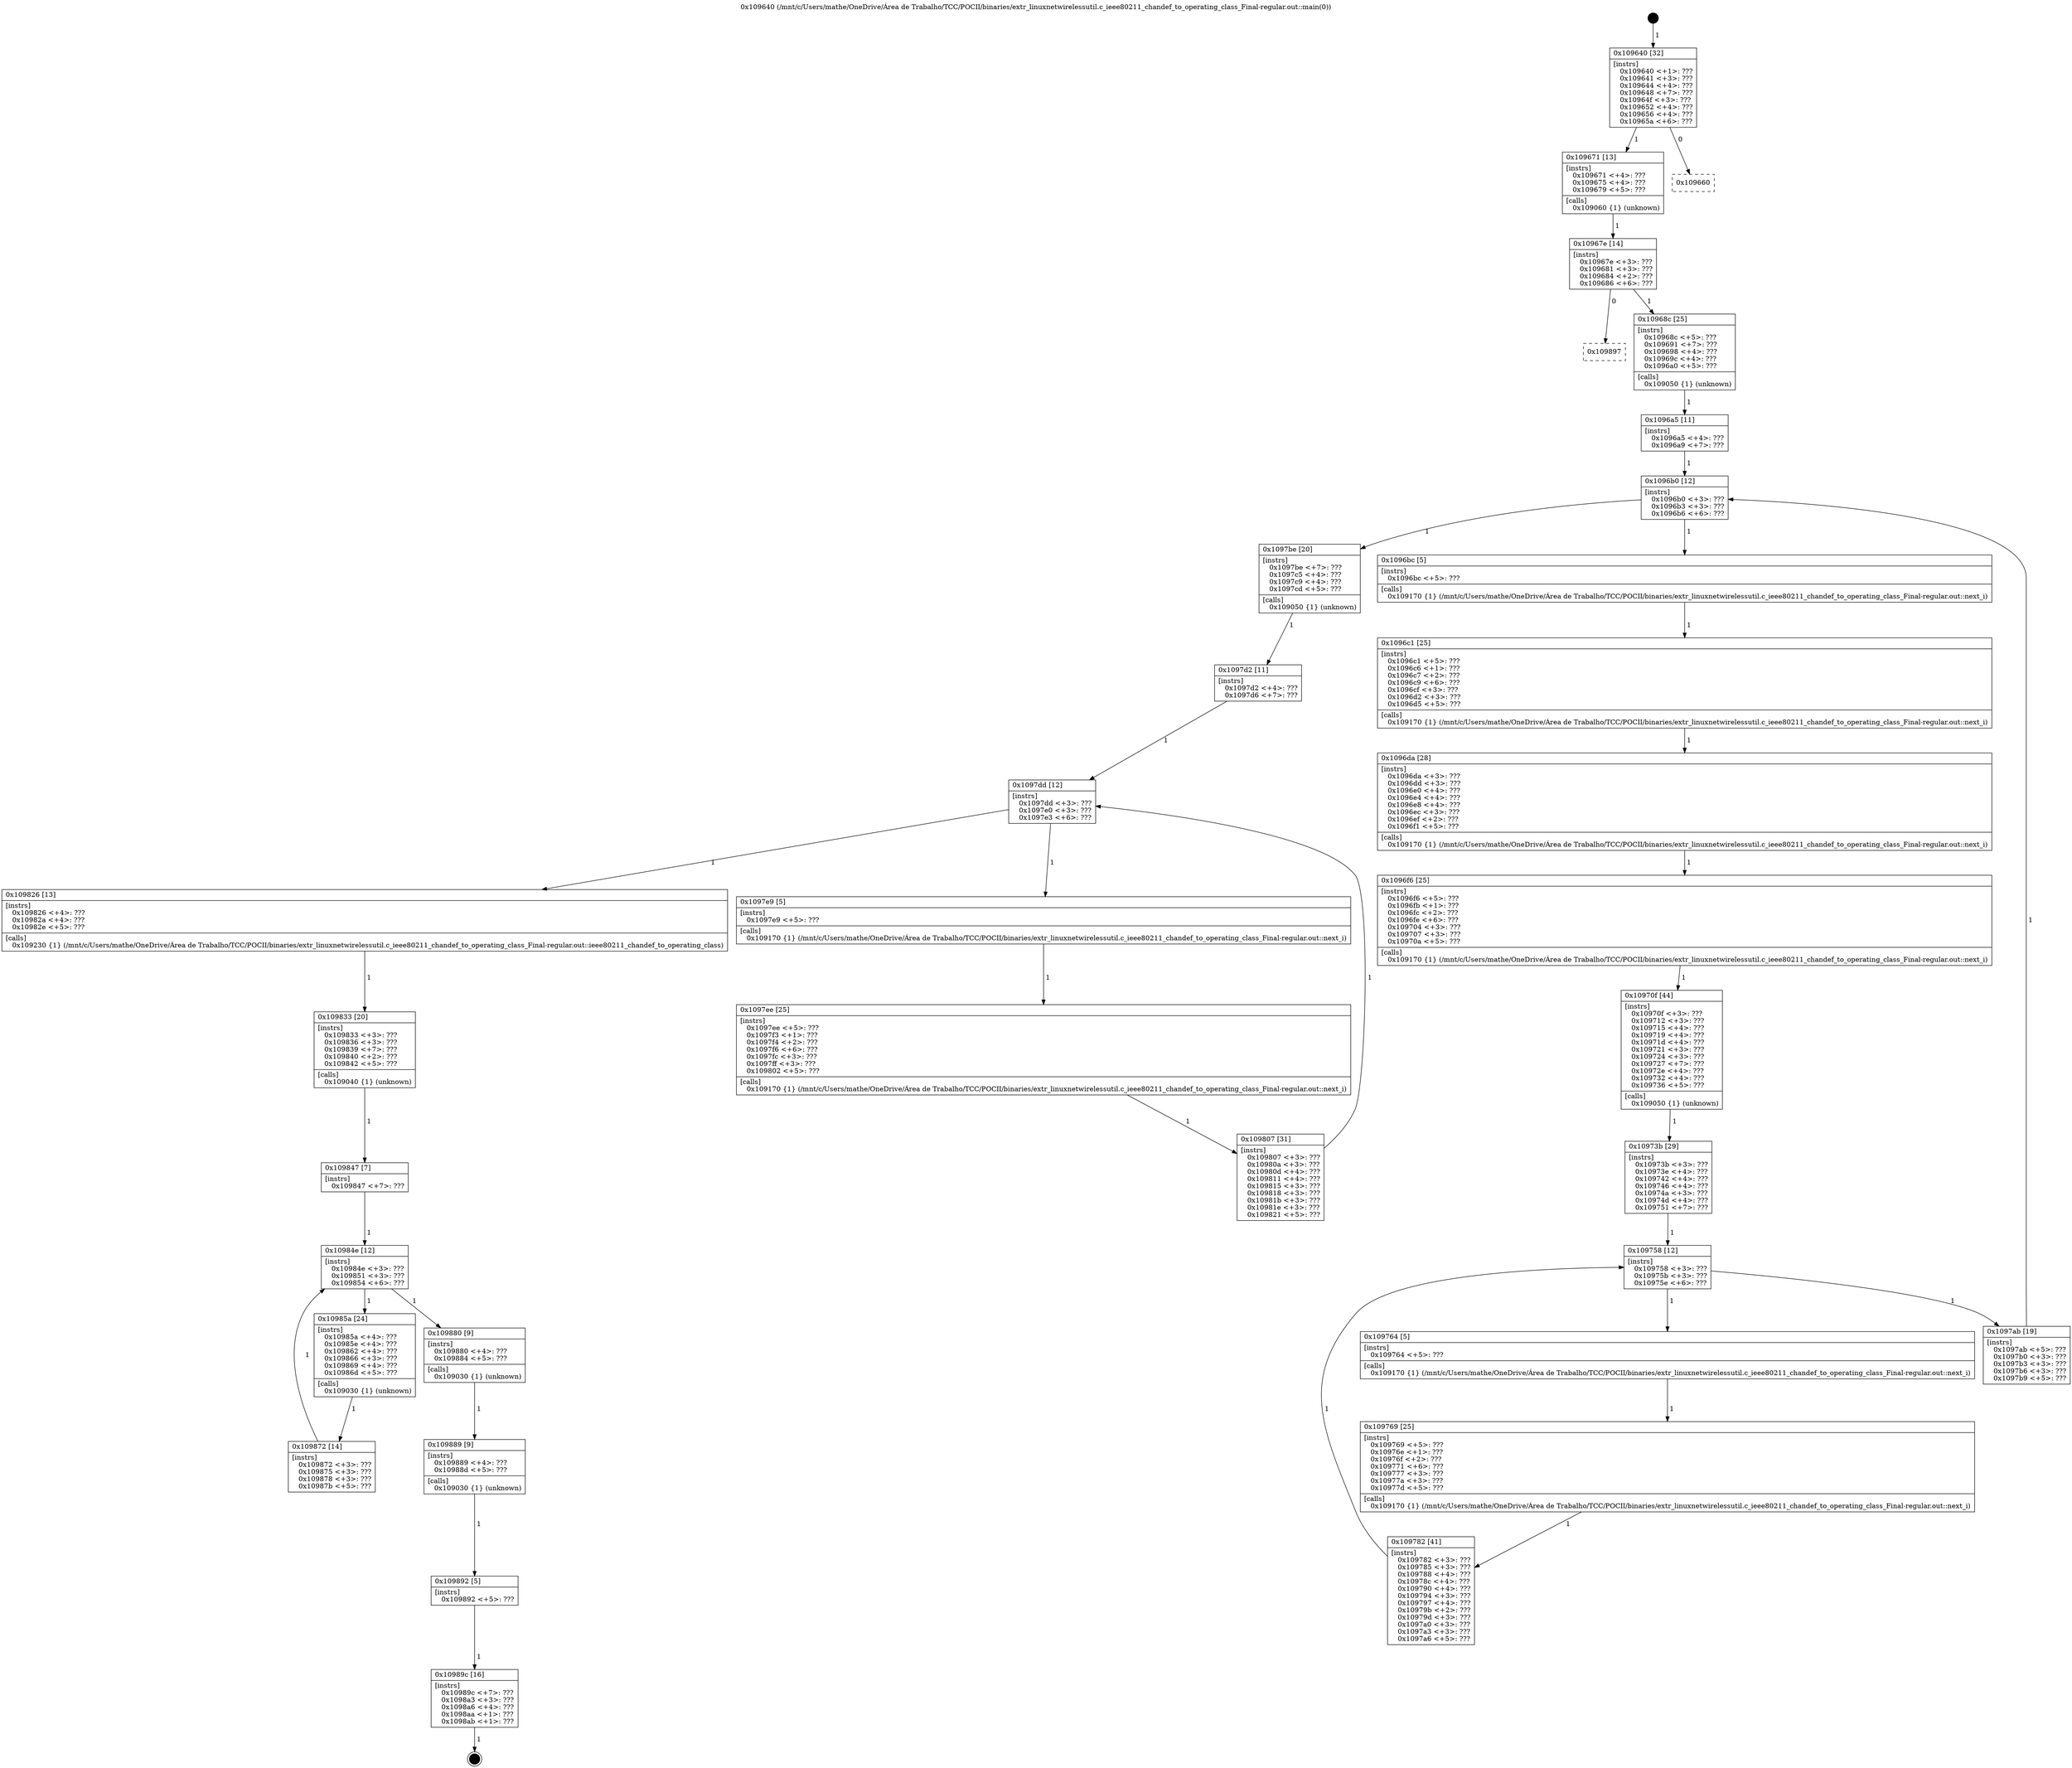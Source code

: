 digraph "0x109640" {
  label = "0x109640 (/mnt/c/Users/mathe/OneDrive/Área de Trabalho/TCC/POCII/binaries/extr_linuxnetwirelessutil.c_ieee80211_chandef_to_operating_class_Final-regular.out::main(0))"
  labelloc = "t"
  node[shape=record]

  Entry [label="",width=0.3,height=0.3,shape=circle,fillcolor=black,style=filled]
  "0x109640" [label="{
     0x109640 [32]\l
     | [instrs]\l
     &nbsp;&nbsp;0x109640 \<+1\>: ???\l
     &nbsp;&nbsp;0x109641 \<+3\>: ???\l
     &nbsp;&nbsp;0x109644 \<+4\>: ???\l
     &nbsp;&nbsp;0x109648 \<+7\>: ???\l
     &nbsp;&nbsp;0x10964f \<+3\>: ???\l
     &nbsp;&nbsp;0x109652 \<+4\>: ???\l
     &nbsp;&nbsp;0x109656 \<+4\>: ???\l
     &nbsp;&nbsp;0x10965a \<+6\>: ???\l
  }"]
  "0x109671" [label="{
     0x109671 [13]\l
     | [instrs]\l
     &nbsp;&nbsp;0x109671 \<+4\>: ???\l
     &nbsp;&nbsp;0x109675 \<+4\>: ???\l
     &nbsp;&nbsp;0x109679 \<+5\>: ???\l
     | [calls]\l
     &nbsp;&nbsp;0x109060 \{1\} (unknown)\l
  }"]
  "0x109660" [label="{
     0x109660\l
  }", style=dashed]
  "0x10967e" [label="{
     0x10967e [14]\l
     | [instrs]\l
     &nbsp;&nbsp;0x10967e \<+3\>: ???\l
     &nbsp;&nbsp;0x109681 \<+3\>: ???\l
     &nbsp;&nbsp;0x109684 \<+2\>: ???\l
     &nbsp;&nbsp;0x109686 \<+6\>: ???\l
  }"]
  "0x109897" [label="{
     0x109897\l
  }", style=dashed]
  "0x10968c" [label="{
     0x10968c [25]\l
     | [instrs]\l
     &nbsp;&nbsp;0x10968c \<+5\>: ???\l
     &nbsp;&nbsp;0x109691 \<+7\>: ???\l
     &nbsp;&nbsp;0x109698 \<+4\>: ???\l
     &nbsp;&nbsp;0x10969c \<+4\>: ???\l
     &nbsp;&nbsp;0x1096a0 \<+5\>: ???\l
     | [calls]\l
     &nbsp;&nbsp;0x109050 \{1\} (unknown)\l
  }"]
  Exit [label="",width=0.3,height=0.3,shape=circle,fillcolor=black,style=filled,peripheries=2]
  "0x1096b0" [label="{
     0x1096b0 [12]\l
     | [instrs]\l
     &nbsp;&nbsp;0x1096b0 \<+3\>: ???\l
     &nbsp;&nbsp;0x1096b3 \<+3\>: ???\l
     &nbsp;&nbsp;0x1096b6 \<+6\>: ???\l
  }"]
  "0x1097be" [label="{
     0x1097be [20]\l
     | [instrs]\l
     &nbsp;&nbsp;0x1097be \<+7\>: ???\l
     &nbsp;&nbsp;0x1097c5 \<+4\>: ???\l
     &nbsp;&nbsp;0x1097c9 \<+4\>: ???\l
     &nbsp;&nbsp;0x1097cd \<+5\>: ???\l
     | [calls]\l
     &nbsp;&nbsp;0x109050 \{1\} (unknown)\l
  }"]
  "0x1096bc" [label="{
     0x1096bc [5]\l
     | [instrs]\l
     &nbsp;&nbsp;0x1096bc \<+5\>: ???\l
     | [calls]\l
     &nbsp;&nbsp;0x109170 \{1\} (/mnt/c/Users/mathe/OneDrive/Área de Trabalho/TCC/POCII/binaries/extr_linuxnetwirelessutil.c_ieee80211_chandef_to_operating_class_Final-regular.out::next_i)\l
  }"]
  "0x1096c1" [label="{
     0x1096c1 [25]\l
     | [instrs]\l
     &nbsp;&nbsp;0x1096c1 \<+5\>: ???\l
     &nbsp;&nbsp;0x1096c6 \<+1\>: ???\l
     &nbsp;&nbsp;0x1096c7 \<+2\>: ???\l
     &nbsp;&nbsp;0x1096c9 \<+6\>: ???\l
     &nbsp;&nbsp;0x1096cf \<+3\>: ???\l
     &nbsp;&nbsp;0x1096d2 \<+3\>: ???\l
     &nbsp;&nbsp;0x1096d5 \<+5\>: ???\l
     | [calls]\l
     &nbsp;&nbsp;0x109170 \{1\} (/mnt/c/Users/mathe/OneDrive/Área de Trabalho/TCC/POCII/binaries/extr_linuxnetwirelessutil.c_ieee80211_chandef_to_operating_class_Final-regular.out::next_i)\l
  }"]
  "0x1096da" [label="{
     0x1096da [28]\l
     | [instrs]\l
     &nbsp;&nbsp;0x1096da \<+3\>: ???\l
     &nbsp;&nbsp;0x1096dd \<+3\>: ???\l
     &nbsp;&nbsp;0x1096e0 \<+4\>: ???\l
     &nbsp;&nbsp;0x1096e4 \<+4\>: ???\l
     &nbsp;&nbsp;0x1096e8 \<+4\>: ???\l
     &nbsp;&nbsp;0x1096ec \<+3\>: ???\l
     &nbsp;&nbsp;0x1096ef \<+2\>: ???\l
     &nbsp;&nbsp;0x1096f1 \<+5\>: ???\l
     | [calls]\l
     &nbsp;&nbsp;0x109170 \{1\} (/mnt/c/Users/mathe/OneDrive/Área de Trabalho/TCC/POCII/binaries/extr_linuxnetwirelessutil.c_ieee80211_chandef_to_operating_class_Final-regular.out::next_i)\l
  }"]
  "0x1096f6" [label="{
     0x1096f6 [25]\l
     | [instrs]\l
     &nbsp;&nbsp;0x1096f6 \<+5\>: ???\l
     &nbsp;&nbsp;0x1096fb \<+1\>: ???\l
     &nbsp;&nbsp;0x1096fc \<+2\>: ???\l
     &nbsp;&nbsp;0x1096fe \<+6\>: ???\l
     &nbsp;&nbsp;0x109704 \<+3\>: ???\l
     &nbsp;&nbsp;0x109707 \<+3\>: ???\l
     &nbsp;&nbsp;0x10970a \<+5\>: ???\l
     | [calls]\l
     &nbsp;&nbsp;0x109170 \{1\} (/mnt/c/Users/mathe/OneDrive/Área de Trabalho/TCC/POCII/binaries/extr_linuxnetwirelessutil.c_ieee80211_chandef_to_operating_class_Final-regular.out::next_i)\l
  }"]
  "0x10970f" [label="{
     0x10970f [44]\l
     | [instrs]\l
     &nbsp;&nbsp;0x10970f \<+3\>: ???\l
     &nbsp;&nbsp;0x109712 \<+3\>: ???\l
     &nbsp;&nbsp;0x109715 \<+4\>: ???\l
     &nbsp;&nbsp;0x109719 \<+4\>: ???\l
     &nbsp;&nbsp;0x10971d \<+4\>: ???\l
     &nbsp;&nbsp;0x109721 \<+3\>: ???\l
     &nbsp;&nbsp;0x109724 \<+3\>: ???\l
     &nbsp;&nbsp;0x109727 \<+7\>: ???\l
     &nbsp;&nbsp;0x10972e \<+4\>: ???\l
     &nbsp;&nbsp;0x109732 \<+4\>: ???\l
     &nbsp;&nbsp;0x109736 \<+5\>: ???\l
     | [calls]\l
     &nbsp;&nbsp;0x109050 \{1\} (unknown)\l
  }"]
  "0x109758" [label="{
     0x109758 [12]\l
     | [instrs]\l
     &nbsp;&nbsp;0x109758 \<+3\>: ???\l
     &nbsp;&nbsp;0x10975b \<+3\>: ???\l
     &nbsp;&nbsp;0x10975e \<+6\>: ???\l
  }"]
  "0x1097ab" [label="{
     0x1097ab [19]\l
     | [instrs]\l
     &nbsp;&nbsp;0x1097ab \<+5\>: ???\l
     &nbsp;&nbsp;0x1097b0 \<+3\>: ???\l
     &nbsp;&nbsp;0x1097b3 \<+3\>: ???\l
     &nbsp;&nbsp;0x1097b6 \<+3\>: ???\l
     &nbsp;&nbsp;0x1097b9 \<+5\>: ???\l
  }"]
  "0x109764" [label="{
     0x109764 [5]\l
     | [instrs]\l
     &nbsp;&nbsp;0x109764 \<+5\>: ???\l
     | [calls]\l
     &nbsp;&nbsp;0x109170 \{1\} (/mnt/c/Users/mathe/OneDrive/Área de Trabalho/TCC/POCII/binaries/extr_linuxnetwirelessutil.c_ieee80211_chandef_to_operating_class_Final-regular.out::next_i)\l
  }"]
  "0x109769" [label="{
     0x109769 [25]\l
     | [instrs]\l
     &nbsp;&nbsp;0x109769 \<+5\>: ???\l
     &nbsp;&nbsp;0x10976e \<+1\>: ???\l
     &nbsp;&nbsp;0x10976f \<+2\>: ???\l
     &nbsp;&nbsp;0x109771 \<+6\>: ???\l
     &nbsp;&nbsp;0x109777 \<+3\>: ???\l
     &nbsp;&nbsp;0x10977a \<+3\>: ???\l
     &nbsp;&nbsp;0x10977d \<+5\>: ???\l
     | [calls]\l
     &nbsp;&nbsp;0x109170 \{1\} (/mnt/c/Users/mathe/OneDrive/Área de Trabalho/TCC/POCII/binaries/extr_linuxnetwirelessutil.c_ieee80211_chandef_to_operating_class_Final-regular.out::next_i)\l
  }"]
  "0x109782" [label="{
     0x109782 [41]\l
     | [instrs]\l
     &nbsp;&nbsp;0x109782 \<+3\>: ???\l
     &nbsp;&nbsp;0x109785 \<+3\>: ???\l
     &nbsp;&nbsp;0x109788 \<+4\>: ???\l
     &nbsp;&nbsp;0x10978c \<+4\>: ???\l
     &nbsp;&nbsp;0x109790 \<+4\>: ???\l
     &nbsp;&nbsp;0x109794 \<+3\>: ???\l
     &nbsp;&nbsp;0x109797 \<+4\>: ???\l
     &nbsp;&nbsp;0x10979b \<+2\>: ???\l
     &nbsp;&nbsp;0x10979d \<+3\>: ???\l
     &nbsp;&nbsp;0x1097a0 \<+3\>: ???\l
     &nbsp;&nbsp;0x1097a3 \<+3\>: ???\l
     &nbsp;&nbsp;0x1097a6 \<+5\>: ???\l
  }"]
  "0x10973b" [label="{
     0x10973b [29]\l
     | [instrs]\l
     &nbsp;&nbsp;0x10973b \<+3\>: ???\l
     &nbsp;&nbsp;0x10973e \<+4\>: ???\l
     &nbsp;&nbsp;0x109742 \<+4\>: ???\l
     &nbsp;&nbsp;0x109746 \<+4\>: ???\l
     &nbsp;&nbsp;0x10974a \<+3\>: ???\l
     &nbsp;&nbsp;0x10974d \<+4\>: ???\l
     &nbsp;&nbsp;0x109751 \<+7\>: ???\l
  }"]
  "0x10989c" [label="{
     0x10989c [16]\l
     | [instrs]\l
     &nbsp;&nbsp;0x10989c \<+7\>: ???\l
     &nbsp;&nbsp;0x1098a3 \<+3\>: ???\l
     &nbsp;&nbsp;0x1098a6 \<+4\>: ???\l
     &nbsp;&nbsp;0x1098aa \<+1\>: ???\l
     &nbsp;&nbsp;0x1098ab \<+1\>: ???\l
  }"]
  "0x1096a5" [label="{
     0x1096a5 [11]\l
     | [instrs]\l
     &nbsp;&nbsp;0x1096a5 \<+4\>: ???\l
     &nbsp;&nbsp;0x1096a9 \<+7\>: ???\l
  }"]
  "0x1097dd" [label="{
     0x1097dd [12]\l
     | [instrs]\l
     &nbsp;&nbsp;0x1097dd \<+3\>: ???\l
     &nbsp;&nbsp;0x1097e0 \<+3\>: ???\l
     &nbsp;&nbsp;0x1097e3 \<+6\>: ???\l
  }"]
  "0x109826" [label="{
     0x109826 [13]\l
     | [instrs]\l
     &nbsp;&nbsp;0x109826 \<+4\>: ???\l
     &nbsp;&nbsp;0x10982a \<+4\>: ???\l
     &nbsp;&nbsp;0x10982e \<+5\>: ???\l
     | [calls]\l
     &nbsp;&nbsp;0x109230 \{1\} (/mnt/c/Users/mathe/OneDrive/Área de Trabalho/TCC/POCII/binaries/extr_linuxnetwirelessutil.c_ieee80211_chandef_to_operating_class_Final-regular.out::ieee80211_chandef_to_operating_class)\l
  }"]
  "0x1097e9" [label="{
     0x1097e9 [5]\l
     | [instrs]\l
     &nbsp;&nbsp;0x1097e9 \<+5\>: ???\l
     | [calls]\l
     &nbsp;&nbsp;0x109170 \{1\} (/mnt/c/Users/mathe/OneDrive/Área de Trabalho/TCC/POCII/binaries/extr_linuxnetwirelessutil.c_ieee80211_chandef_to_operating_class_Final-regular.out::next_i)\l
  }"]
  "0x1097ee" [label="{
     0x1097ee [25]\l
     | [instrs]\l
     &nbsp;&nbsp;0x1097ee \<+5\>: ???\l
     &nbsp;&nbsp;0x1097f3 \<+1\>: ???\l
     &nbsp;&nbsp;0x1097f4 \<+2\>: ???\l
     &nbsp;&nbsp;0x1097f6 \<+6\>: ???\l
     &nbsp;&nbsp;0x1097fc \<+3\>: ???\l
     &nbsp;&nbsp;0x1097ff \<+3\>: ???\l
     &nbsp;&nbsp;0x109802 \<+5\>: ???\l
     | [calls]\l
     &nbsp;&nbsp;0x109170 \{1\} (/mnt/c/Users/mathe/OneDrive/Área de Trabalho/TCC/POCII/binaries/extr_linuxnetwirelessutil.c_ieee80211_chandef_to_operating_class_Final-regular.out::next_i)\l
  }"]
  "0x109807" [label="{
     0x109807 [31]\l
     | [instrs]\l
     &nbsp;&nbsp;0x109807 \<+3\>: ???\l
     &nbsp;&nbsp;0x10980a \<+3\>: ???\l
     &nbsp;&nbsp;0x10980d \<+4\>: ???\l
     &nbsp;&nbsp;0x109811 \<+4\>: ???\l
     &nbsp;&nbsp;0x109815 \<+3\>: ???\l
     &nbsp;&nbsp;0x109818 \<+3\>: ???\l
     &nbsp;&nbsp;0x10981b \<+3\>: ???\l
     &nbsp;&nbsp;0x10981e \<+3\>: ???\l
     &nbsp;&nbsp;0x109821 \<+5\>: ???\l
  }"]
  "0x1097d2" [label="{
     0x1097d2 [11]\l
     | [instrs]\l
     &nbsp;&nbsp;0x1097d2 \<+4\>: ???\l
     &nbsp;&nbsp;0x1097d6 \<+7\>: ???\l
  }"]
  "0x109833" [label="{
     0x109833 [20]\l
     | [instrs]\l
     &nbsp;&nbsp;0x109833 \<+3\>: ???\l
     &nbsp;&nbsp;0x109836 \<+3\>: ???\l
     &nbsp;&nbsp;0x109839 \<+7\>: ???\l
     &nbsp;&nbsp;0x109840 \<+2\>: ???\l
     &nbsp;&nbsp;0x109842 \<+5\>: ???\l
     | [calls]\l
     &nbsp;&nbsp;0x109040 \{1\} (unknown)\l
  }"]
  "0x10984e" [label="{
     0x10984e [12]\l
     | [instrs]\l
     &nbsp;&nbsp;0x10984e \<+3\>: ???\l
     &nbsp;&nbsp;0x109851 \<+3\>: ???\l
     &nbsp;&nbsp;0x109854 \<+6\>: ???\l
  }"]
  "0x109880" [label="{
     0x109880 [9]\l
     | [instrs]\l
     &nbsp;&nbsp;0x109880 \<+4\>: ???\l
     &nbsp;&nbsp;0x109884 \<+5\>: ???\l
     | [calls]\l
     &nbsp;&nbsp;0x109030 \{1\} (unknown)\l
  }"]
  "0x10985a" [label="{
     0x10985a [24]\l
     | [instrs]\l
     &nbsp;&nbsp;0x10985a \<+4\>: ???\l
     &nbsp;&nbsp;0x10985e \<+4\>: ???\l
     &nbsp;&nbsp;0x109862 \<+4\>: ???\l
     &nbsp;&nbsp;0x109866 \<+3\>: ???\l
     &nbsp;&nbsp;0x109869 \<+4\>: ???\l
     &nbsp;&nbsp;0x10986d \<+5\>: ???\l
     | [calls]\l
     &nbsp;&nbsp;0x109030 \{1\} (unknown)\l
  }"]
  "0x109872" [label="{
     0x109872 [14]\l
     | [instrs]\l
     &nbsp;&nbsp;0x109872 \<+3\>: ???\l
     &nbsp;&nbsp;0x109875 \<+3\>: ???\l
     &nbsp;&nbsp;0x109878 \<+3\>: ???\l
     &nbsp;&nbsp;0x10987b \<+5\>: ???\l
  }"]
  "0x109847" [label="{
     0x109847 [7]\l
     | [instrs]\l
     &nbsp;&nbsp;0x109847 \<+7\>: ???\l
  }"]
  "0x109889" [label="{
     0x109889 [9]\l
     | [instrs]\l
     &nbsp;&nbsp;0x109889 \<+4\>: ???\l
     &nbsp;&nbsp;0x10988d \<+5\>: ???\l
     | [calls]\l
     &nbsp;&nbsp;0x109030 \{1\} (unknown)\l
  }"]
  "0x109892" [label="{
     0x109892 [5]\l
     | [instrs]\l
     &nbsp;&nbsp;0x109892 \<+5\>: ???\l
  }"]
  Entry -> "0x109640" [label=" 1"]
  "0x109640" -> "0x109671" [label=" 1"]
  "0x109640" -> "0x109660" [label=" 0"]
  "0x109671" -> "0x10967e" [label=" 1"]
  "0x10967e" -> "0x109897" [label=" 0"]
  "0x10967e" -> "0x10968c" [label=" 1"]
  "0x10989c" -> Exit [label=" 1"]
  "0x10968c" -> "0x1096a5" [label=" 1"]
  "0x1096b0" -> "0x1097be" [label=" 1"]
  "0x1096b0" -> "0x1096bc" [label=" 1"]
  "0x1096bc" -> "0x1096c1" [label=" 1"]
  "0x1096c1" -> "0x1096da" [label=" 1"]
  "0x1096da" -> "0x1096f6" [label=" 1"]
  "0x1096f6" -> "0x10970f" [label=" 1"]
  "0x10970f" -> "0x10973b" [label=" 1"]
  "0x109758" -> "0x1097ab" [label=" 1"]
  "0x109758" -> "0x109764" [label=" 1"]
  "0x109764" -> "0x109769" [label=" 1"]
  "0x109769" -> "0x109782" [label=" 1"]
  "0x10973b" -> "0x109758" [label=" 1"]
  "0x109782" -> "0x109758" [label=" 1"]
  "0x109892" -> "0x10989c" [label=" 1"]
  "0x1096a5" -> "0x1096b0" [label=" 1"]
  "0x1097ab" -> "0x1096b0" [label=" 1"]
  "0x1097be" -> "0x1097d2" [label=" 1"]
  "0x1097dd" -> "0x109826" [label=" 1"]
  "0x1097dd" -> "0x1097e9" [label=" 1"]
  "0x1097e9" -> "0x1097ee" [label=" 1"]
  "0x1097ee" -> "0x109807" [label=" 1"]
  "0x1097d2" -> "0x1097dd" [label=" 1"]
  "0x109807" -> "0x1097dd" [label=" 1"]
  "0x109826" -> "0x109833" [label=" 1"]
  "0x109833" -> "0x109847" [label=" 1"]
  "0x10984e" -> "0x109880" [label=" 1"]
  "0x10984e" -> "0x10985a" [label=" 1"]
  "0x10985a" -> "0x109872" [label=" 1"]
  "0x109847" -> "0x10984e" [label=" 1"]
  "0x109872" -> "0x10984e" [label=" 1"]
  "0x109880" -> "0x109889" [label=" 1"]
  "0x109889" -> "0x109892" [label=" 1"]
}
